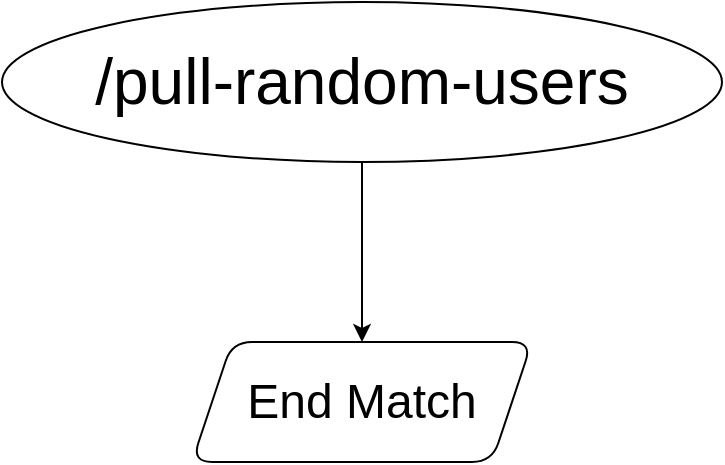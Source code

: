 <mxfile>
    <diagram id="IupSyYCyNQmEmHsUYkvo" name="Page-1">
        <mxGraphModel dx="684" dy="669" grid="1" gridSize="10" guides="1" tooltips="1" connect="1" arrows="1" fold="1" page="1" pageScale="1" pageWidth="827" pageHeight="1169" math="0" shadow="0">
            <root>
                <mxCell id="0"/>
                <mxCell id="1" parent="0"/>
                <mxCell id="7" value="" style="edgeStyle=none;html=1;" edge="1" parent="1" source="5" target="6">
                    <mxGeometry relative="1" as="geometry"/>
                </mxCell>
                <mxCell id="5" value="&lt;span style=&quot;font-size: 32px;&quot;&gt;/pull-random-users&lt;/span&gt;" style="ellipse;whiteSpace=wrap;html=1;rounded=1;" parent="1" vertex="1">
                    <mxGeometry x="240" y="40" width="360" height="80" as="geometry"/>
                </mxCell>
                <mxCell id="6" value="&lt;font style=&quot;font-size: 24px;&quot;&gt;End Match&lt;/font&gt;" style="shape=parallelogram;perimeter=parallelogramPerimeter;whiteSpace=wrap;html=1;fixedSize=1;rounded=1;" vertex="1" parent="1">
                    <mxGeometry x="335" y="210" width="170" height="60" as="geometry"/>
                </mxCell>
            </root>
        </mxGraphModel>
    </diagram>
</mxfile>